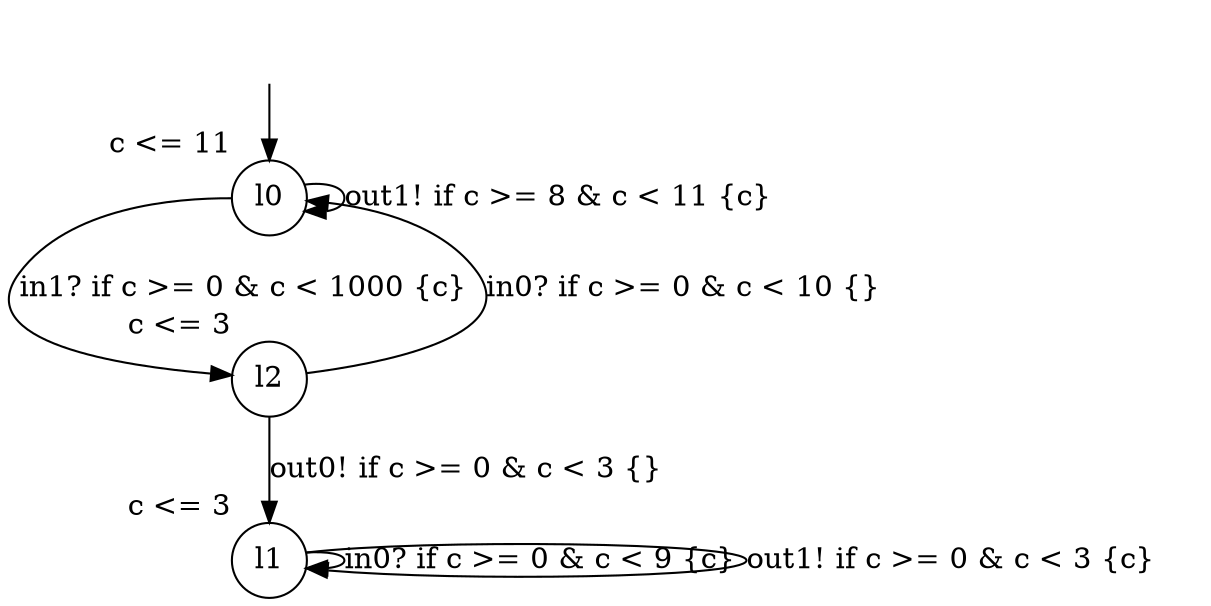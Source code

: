 digraph g {
__start0 [label="" shape="none"];
l0 [shape="circle" margin=0 label="l0", xlabel="c <= 11"];
l1 [shape="circle" margin=0 label="l1", xlabel="c <= 3"];
l2 [shape="circle" margin=0 label="l2", xlabel="c <= 3"];
l0 -> l2 [label="in1? if c >= 0 & c < 1000 {c} "];
l0 -> l0 [label="out1! if c >= 8 & c < 11 {c} "];
l1 -> l1 [label="in0? if c >= 0 & c < 9 {c} "];
l1 -> l1 [label="out1! if c >= 0 & c < 3 {c} "];
l2 -> l1 [label="out0! if c >= 0 & c < 3 {} "];
l2 -> l0 [label="in0? if c >= 0 & c < 10 {} "];
__start0 -> l0;
}
